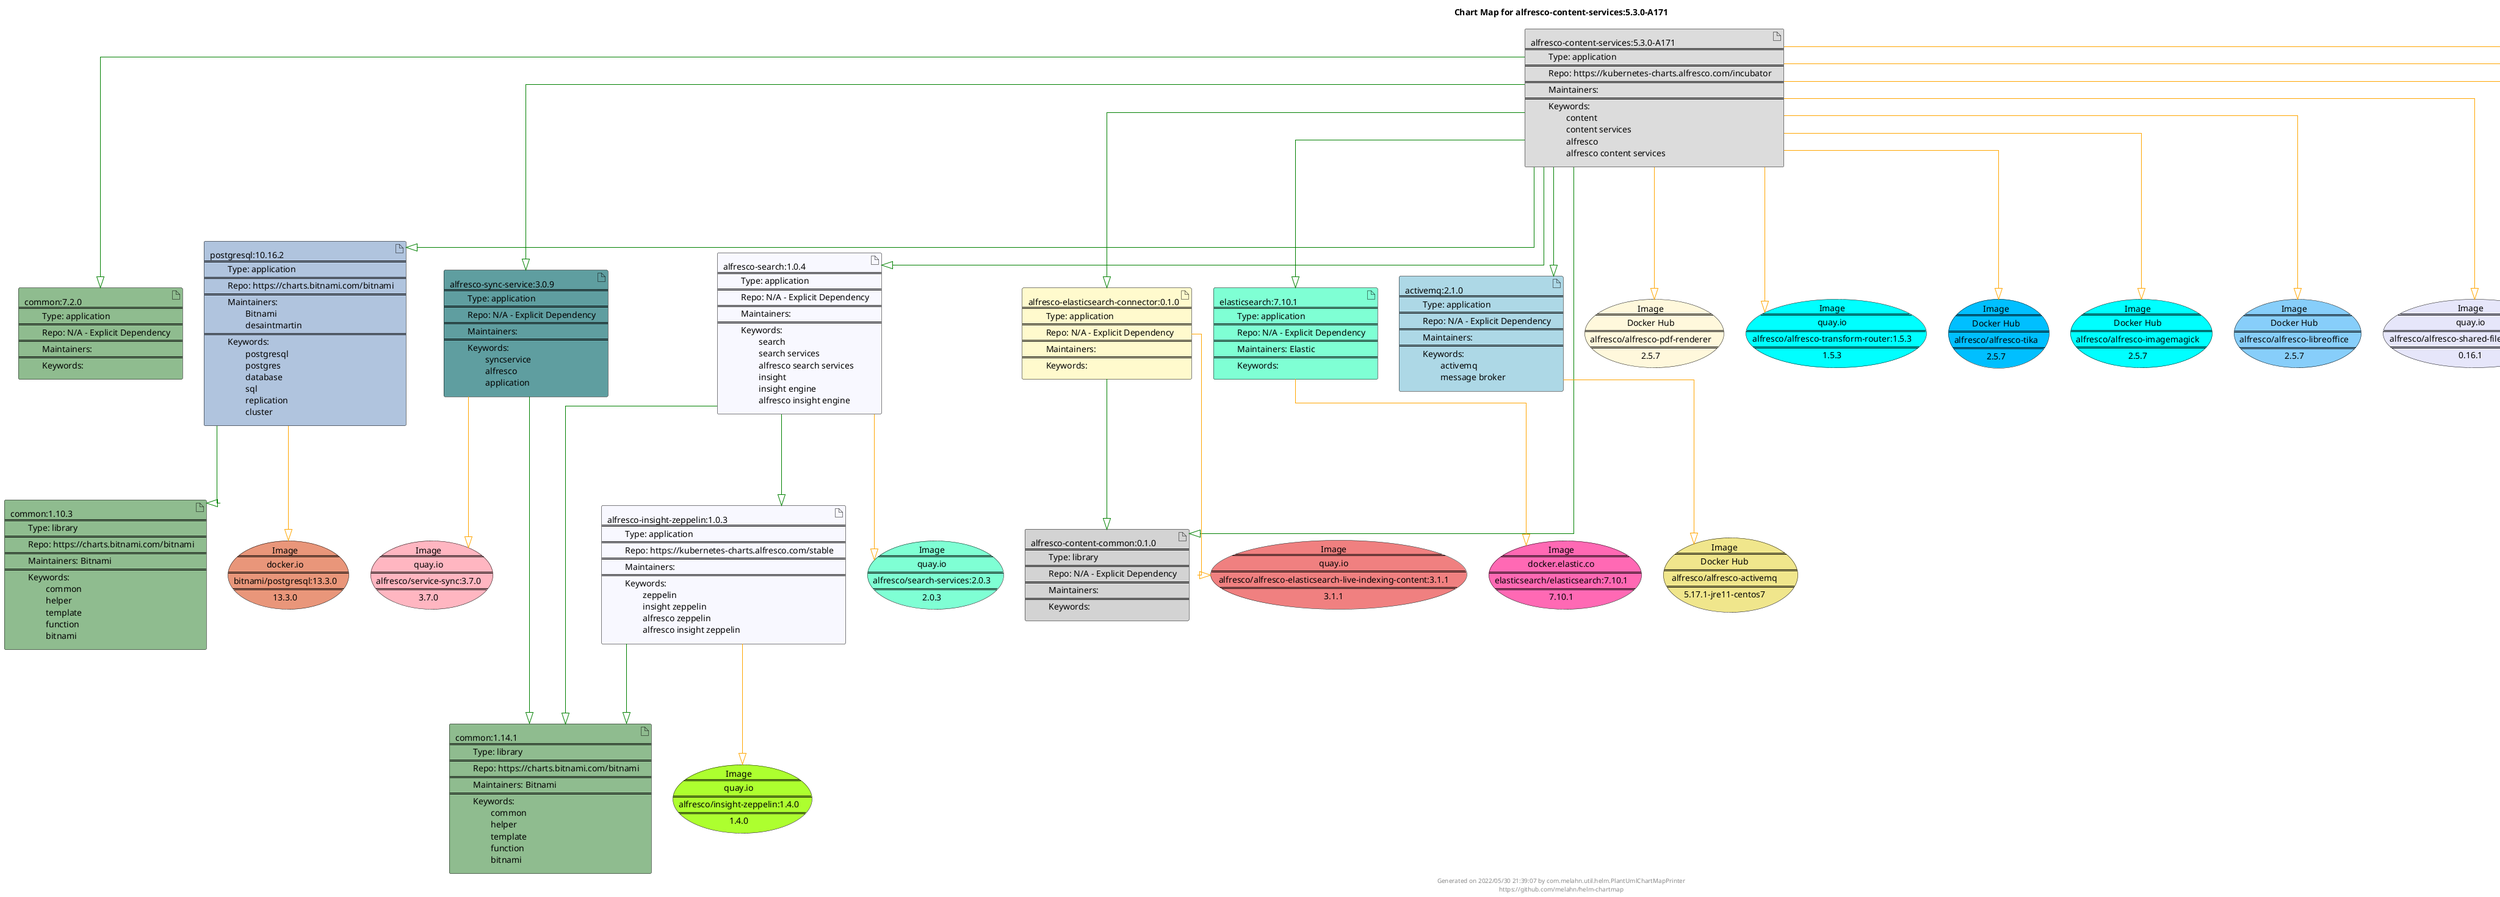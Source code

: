 @startuml
skinparam linetype ortho
skinparam backgroundColor white
skinparam usecaseBorderColor black
skinparam usecaseArrowColor LightSlateGray
skinparam artifactBorderColor black
skinparam artifactArrowColor LightSlateGray

title Chart Map for alfresco-content-services:5.3.0-A171

'There are 12 referenced Helm Charts
artifact "common:7.2.0\n====\n\tType: application\n====\n\tRepo: N/A - Explicit Dependency\n====\n\tMaintainers: \n====\n\tKeywords: " as common_7_2_0 #DarkSeaGreen
artifact "alfresco-content-services:5.3.0-A171\n====\n\tType: application\n====\n\tRepo: https://kubernetes-charts.alfresco.com/incubator\n====\n\tMaintainers: \n====\n\tKeywords: \n\t\tcontent\n\t\tcontent services\n\t\talfresco\n\t\talfresco content services" as alfresco_content_services_5_3_0_A171 #Gainsboro
artifact "alfresco-content-common:0.1.0\n====\n\tType: library\n====\n\tRepo: N/A - Explicit Dependency\n====\n\tMaintainers: \n====\n\tKeywords: " as alfresco_content_common_0_1_0 #LightGrey
artifact "common:1.14.1\n====\n\tType: library\n====\n\tRepo: https://charts.bitnami.com/bitnami\n====\n\tMaintainers: Bitnami\n====\n\tKeywords: \n\t\tcommon\n\t\thelper\n\t\ttemplate\n\t\tfunction\n\t\tbitnami" as common_1_14_1 #DarkSeaGreen
artifact "alfresco-sync-service:3.0.9\n====\n\tType: application\n====\n\tRepo: N/A - Explicit Dependency\n====\n\tMaintainers: \n====\n\tKeywords: \n\t\tsyncservice\n\t\talfresco\n\t\tapplication" as alfresco_sync_service_3_0_9 #CadetBlue
artifact "common:1.10.3\n====\n\tType: library\n====\n\tRepo: https://charts.bitnami.com/bitnami\n====\n\tMaintainers: Bitnami\n====\n\tKeywords: \n\t\tcommon\n\t\thelper\n\t\ttemplate\n\t\tfunction\n\t\tbitnami" as common_1_10_3 #DarkSeaGreen
artifact "alfresco-insight-zeppelin:1.0.3\n====\n\tType: application\n====\n\tRepo: https://kubernetes-charts.alfresco.com/stable\n====\n\tMaintainers: \n====\n\tKeywords: \n\t\tzeppelin\n\t\tinsight zeppelin\n\t\talfresco zeppelin\n\t\talfresco insight zeppelin" as alfresco_insight_zeppelin_1_0_3 #GhostWhite
artifact "postgresql:10.16.2\n====\n\tType: application\n====\n\tRepo: https://charts.bitnami.com/bitnami\n====\n\tMaintainers: \n\t\tBitnami\n\t\tdesaintmartin\n====\n\tKeywords: \n\t\tpostgresql\n\t\tpostgres\n\t\tdatabase\n\t\tsql\n\t\treplication\n\t\tcluster" as postgresql_10_16_2 #LightSteelBlue
artifact "alfresco-search:1.0.4\n====\n\tType: application\n====\n\tRepo: N/A - Explicit Dependency\n====\n\tMaintainers: \n====\n\tKeywords: \n\t\tsearch\n\t\tsearch services\n\t\talfresco search services\n\t\tinsight\n\t\tinsight engine\n\t\talfresco insight engine" as alfresco_search_1_0_4 #GhostWhite
artifact "elasticsearch:7.10.1\n====\n\tType: application\n====\n\tRepo: N/A - Explicit Dependency\n====\n\tMaintainers: Elastic\n====\n\tKeywords: " as elasticsearch_7_10_1 #Aquamarine
artifact "activemq:2.1.0\n====\n\tType: application\n====\n\tRepo: N/A - Explicit Dependency\n====\n\tMaintainers: \n====\n\tKeywords: \n\t\tactivemq\n\t\tmessage broker" as activemq_2_1_0 #LightBlue
artifact "alfresco-elasticsearch-connector:0.1.0\n====\n\tType: application\n====\n\tRepo: N/A - Explicit Dependency\n====\n\tMaintainers: \n====\n\tKeywords: " as alfresco_elasticsearch_connector_0_1_0 #LemonChiffon

'There are 16 referenced Docker Images
usecase "Image\n====\ndocker.elastic.co\n====\nelasticsearch/elasticsearch:7.10.1\n====\n7.10.1" as docker_elastic_co_elasticsearch_elasticsearch_7_10_1 #HotPink
usecase "Image\n====\nquay.io\n====\nalfresco/alfresco-elasticsearch-live-indexing-content:3.1.1\n====\n3.1.1" as quay_io_alfresco_alfresco_elasticsearch_live_indexing_content_3_1_1 #LightCoral
usecase "Image\n====\nDocker Hub\n====\nalfresco/alfresco-pdf-renderer\n====\n2.5.7" as alfresco_alfresco_pdf_renderer_2_5_7 #Cornsilk
usecase "Image\n====\nquay.io\n====\nalfresco/alfresco-transform-router:1.5.3\n====\n1.5.3" as quay_io_alfresco_alfresco_transform_router_1_5_3 #Aqua
usecase "Image\n====\nDocker Hub\n====\nalfresco/alfresco-tika\n====\n2.5.7" as alfresco_alfresco_tika_2_5_7 #DeepSkyBlue
usecase "Image\n====\ndocker.io\n====\nbitnami/postgresql:13.3.0\n====\n13.3.0" as docker_io_bitnami_postgresql_13_3_0 #DarkSalmon
usecase "Image\n====\nDocker Hub\n====\nalfresco/alfresco-imagemagick\n====\n2.5.7" as alfresco_alfresco_imagemagick_2_5_7 #Aqua
usecase "Image\n====\nDocker Hub\n====\nalfresco/alfresco-libreoffice\n====\n2.5.7" as alfresco_alfresco_libreoffice_2_5_7 #LightSkyBlue
usecase "Image\n====\nquay.io\n====\nalfresco/alfresco-shared-file-store:0.16.1\n====\n0.16.1" as quay_io_alfresco_alfresco_shared_file_store_0_16_1 #Lavender
usecase "Image\n====\nquay.io\n====\nalfresco/service-sync:3.7.0\n====\n3.7.0" as quay_io_alfresco_service_sync_3_7_0 #LightPink
usecase "Image\n====\nquay.io\n====\nalfresco/insight-zeppelin:1.4.0\n====\n1.4.0" as quay_io_alfresco_insight_zeppelin_1_4_0 #GreenYellow
usecase "Image\n====\nDocker Hub\n====\nalfresco/alfresco-transform-misc\n====\n2.5.7" as alfresco_alfresco_transform_misc_2_5_7 #LightSkyBlue
usecase "Image\n====\nquay.io\n====\nalfresco/alfresco-content-repository:7.3.0-A1\n====\n7.3.0-A1" as quay_io_alfresco_alfresco_content_repository_7_3_0_A1 #GoldenRod
usecase "Image\n====\nDocker Hub\n====\nalfresco/alfresco-activemq\n====\n5.17.1-jre11-centos7" as alfresco_alfresco_activemq_5_17_1_jre11_centos7 #Khaki
usecase "Image\n====\nquay.io\n====\nalfresco/alfresco-share:7.3.0-A1\n====\n7.3.0-A1" as quay_io_alfresco_alfresco_share_7_3_0_A1 #LemonChiffon
usecase "Image\n====\nquay.io\n====\nalfresco/search-services:2.0.3\n====\n2.0.3" as quay_io_alfresco_search_services_2_0_3 #Aquamarine

'Chart Dependencies
alfresco_content_services_5_3_0_A171--[#green]-|>alfresco_sync_service_3_0_9
alfresco_sync_service_3_0_9--[#green]-|>common_1_14_1
alfresco_content_services_5_3_0_A171--[#green]-|>alfresco_content_common_0_1_0
alfresco_content_services_5_3_0_A171--[#green]-|>alfresco_search_1_0_4
alfresco_search_1_0_4--[#green]-|>common_1_14_1
alfresco_search_1_0_4--[#green]-|>alfresco_insight_zeppelin_1_0_3
alfresco_insight_zeppelin_1_0_3--[#green]-|>common_1_14_1
alfresco_content_services_5_3_0_A171--[#green]-|>activemq_2_1_0
alfresco_content_services_5_3_0_A171--[#green]-|>postgresql_10_16_2
postgresql_10_16_2--[#green]-|>common_1_10_3
alfresco_content_services_5_3_0_A171--[#green]-|>alfresco_elasticsearch_connector_0_1_0
alfresco_elasticsearch_connector_0_1_0--[#green]-|>alfresco_content_common_0_1_0
alfresco_content_services_5_3_0_A171--[#green]-|>common_7_2_0
alfresco_content_services_5_3_0_A171--[#green]-|>elasticsearch_7_10_1
alfresco_content_services_5_3_0_A171--[#orange]-|>alfresco_alfresco_imagemagick_2_5_7
alfresco_content_services_5_3_0_A171--[#orange]-|>alfresco_alfresco_tika_2_5_7
alfresco_content_services_5_3_0_A171--[#orange]-|>quay_io_alfresco_alfresco_shared_file_store_0_16_1
alfresco_content_services_5_3_0_A171--[#orange]-|>alfresco_alfresco_pdf_renderer_2_5_7
alfresco_content_services_5_3_0_A171--[#orange]-|>alfresco_alfresco_libreoffice_2_5_7
alfresco_content_services_5_3_0_A171--[#orange]-|>quay_io_alfresco_alfresco_share_7_3_0_A1
alfresco_content_services_5_3_0_A171--[#orange]-|>quay_io_alfresco_alfresco_transform_router_1_5_3
alfresco_content_services_5_3_0_A171--[#orange]-|>quay_io_alfresco_alfresco_content_repository_7_3_0_A1
alfresco_content_services_5_3_0_A171--[#orange]-|>alfresco_alfresco_transform_misc_2_5_7
alfresco_sync_service_3_0_9--[#orange]-|>quay_io_alfresco_service_sync_3_7_0
alfresco_insight_zeppelin_1_0_3--[#orange]-|>quay_io_alfresco_insight_zeppelin_1_4_0
postgresql_10_16_2--[#orange]-|>docker_io_bitnami_postgresql_13_3_0
alfresco_search_1_0_4--[#orange]-|>quay_io_alfresco_search_services_2_0_3
elasticsearch_7_10_1--[#orange]-|>docker_elastic_co_elasticsearch_elasticsearch_7_10_1
activemq_2_1_0--[#orange]-|>alfresco_alfresco_activemq_5_17_1_jre11_centos7
alfresco_elasticsearch_connector_0_1_0--[#orange]-|>quay_io_alfresco_alfresco_elasticsearch_live_indexing_content_3_1_1

center footer Generated on 2022/05/30 21:39:07 by com.melahn.util.helm.PlantUmlChartMapPrinter\nhttps://github.com/melahn/helm-chartmap
@enduml

